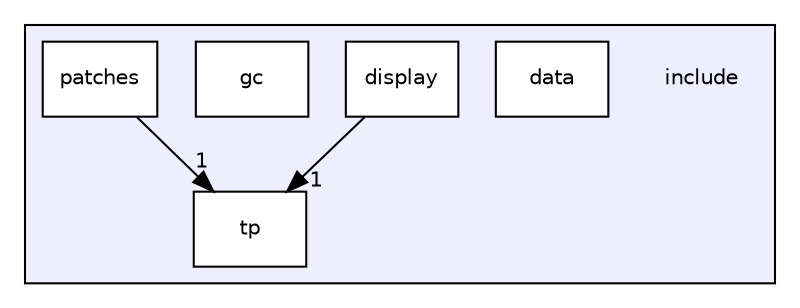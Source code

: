 digraph "include" {
  compound=true
  node [ fontsize="10", fontname="Helvetica"];
  edge [ labelfontsize="10", labelfontname="Helvetica"];
  subgraph clusterdir_d44c64559bbebec7f509842c48db8b23 {
    graph [ bgcolor="#eeeeff", pencolor="black", label="" URL="dir_d44c64559bbebec7f509842c48db8b23.html"];
    dir_d44c64559bbebec7f509842c48db8b23 [shape=plaintext label="include"];
  dir_bd52eb7ac821349adc834157bbaf2648 [shape=box label="data" fillcolor="white" style="filled" URL="dir_bd52eb7ac821349adc834157bbaf2648.html"];
  dir_4636d4e18f69ebf0de83434441c44c49 [shape=box label="display" fillcolor="white" style="filled" URL="dir_4636d4e18f69ebf0de83434441c44c49.html"];
  dir_240ab54bc1b85767cb4f1a7b345cf6c4 [shape=box label="gc" fillcolor="white" style="filled" URL="dir_240ab54bc1b85767cb4f1a7b345cf6c4.html"];
  dir_e1eb6ff3a01ec55a48c7bf15275054d6 [shape=box label="patches" fillcolor="white" style="filled" URL="dir_e1eb6ff3a01ec55a48c7bf15275054d6.html"];
  dir_75ff0ebed823e60e8355822167227a3b [shape=box label="tp" fillcolor="white" style="filled" URL="dir_75ff0ebed823e60e8355822167227a3b.html"];
  }
  dir_4636d4e18f69ebf0de83434441c44c49->dir_75ff0ebed823e60e8355822167227a3b [headlabel="1", labeldistance=1.5 headhref="dir_000002_000005.html"];
  dir_e1eb6ff3a01ec55a48c7bf15275054d6->dir_75ff0ebed823e60e8355822167227a3b [headlabel="1", labeldistance=1.5 headhref="dir_000004_000005.html"];
}

